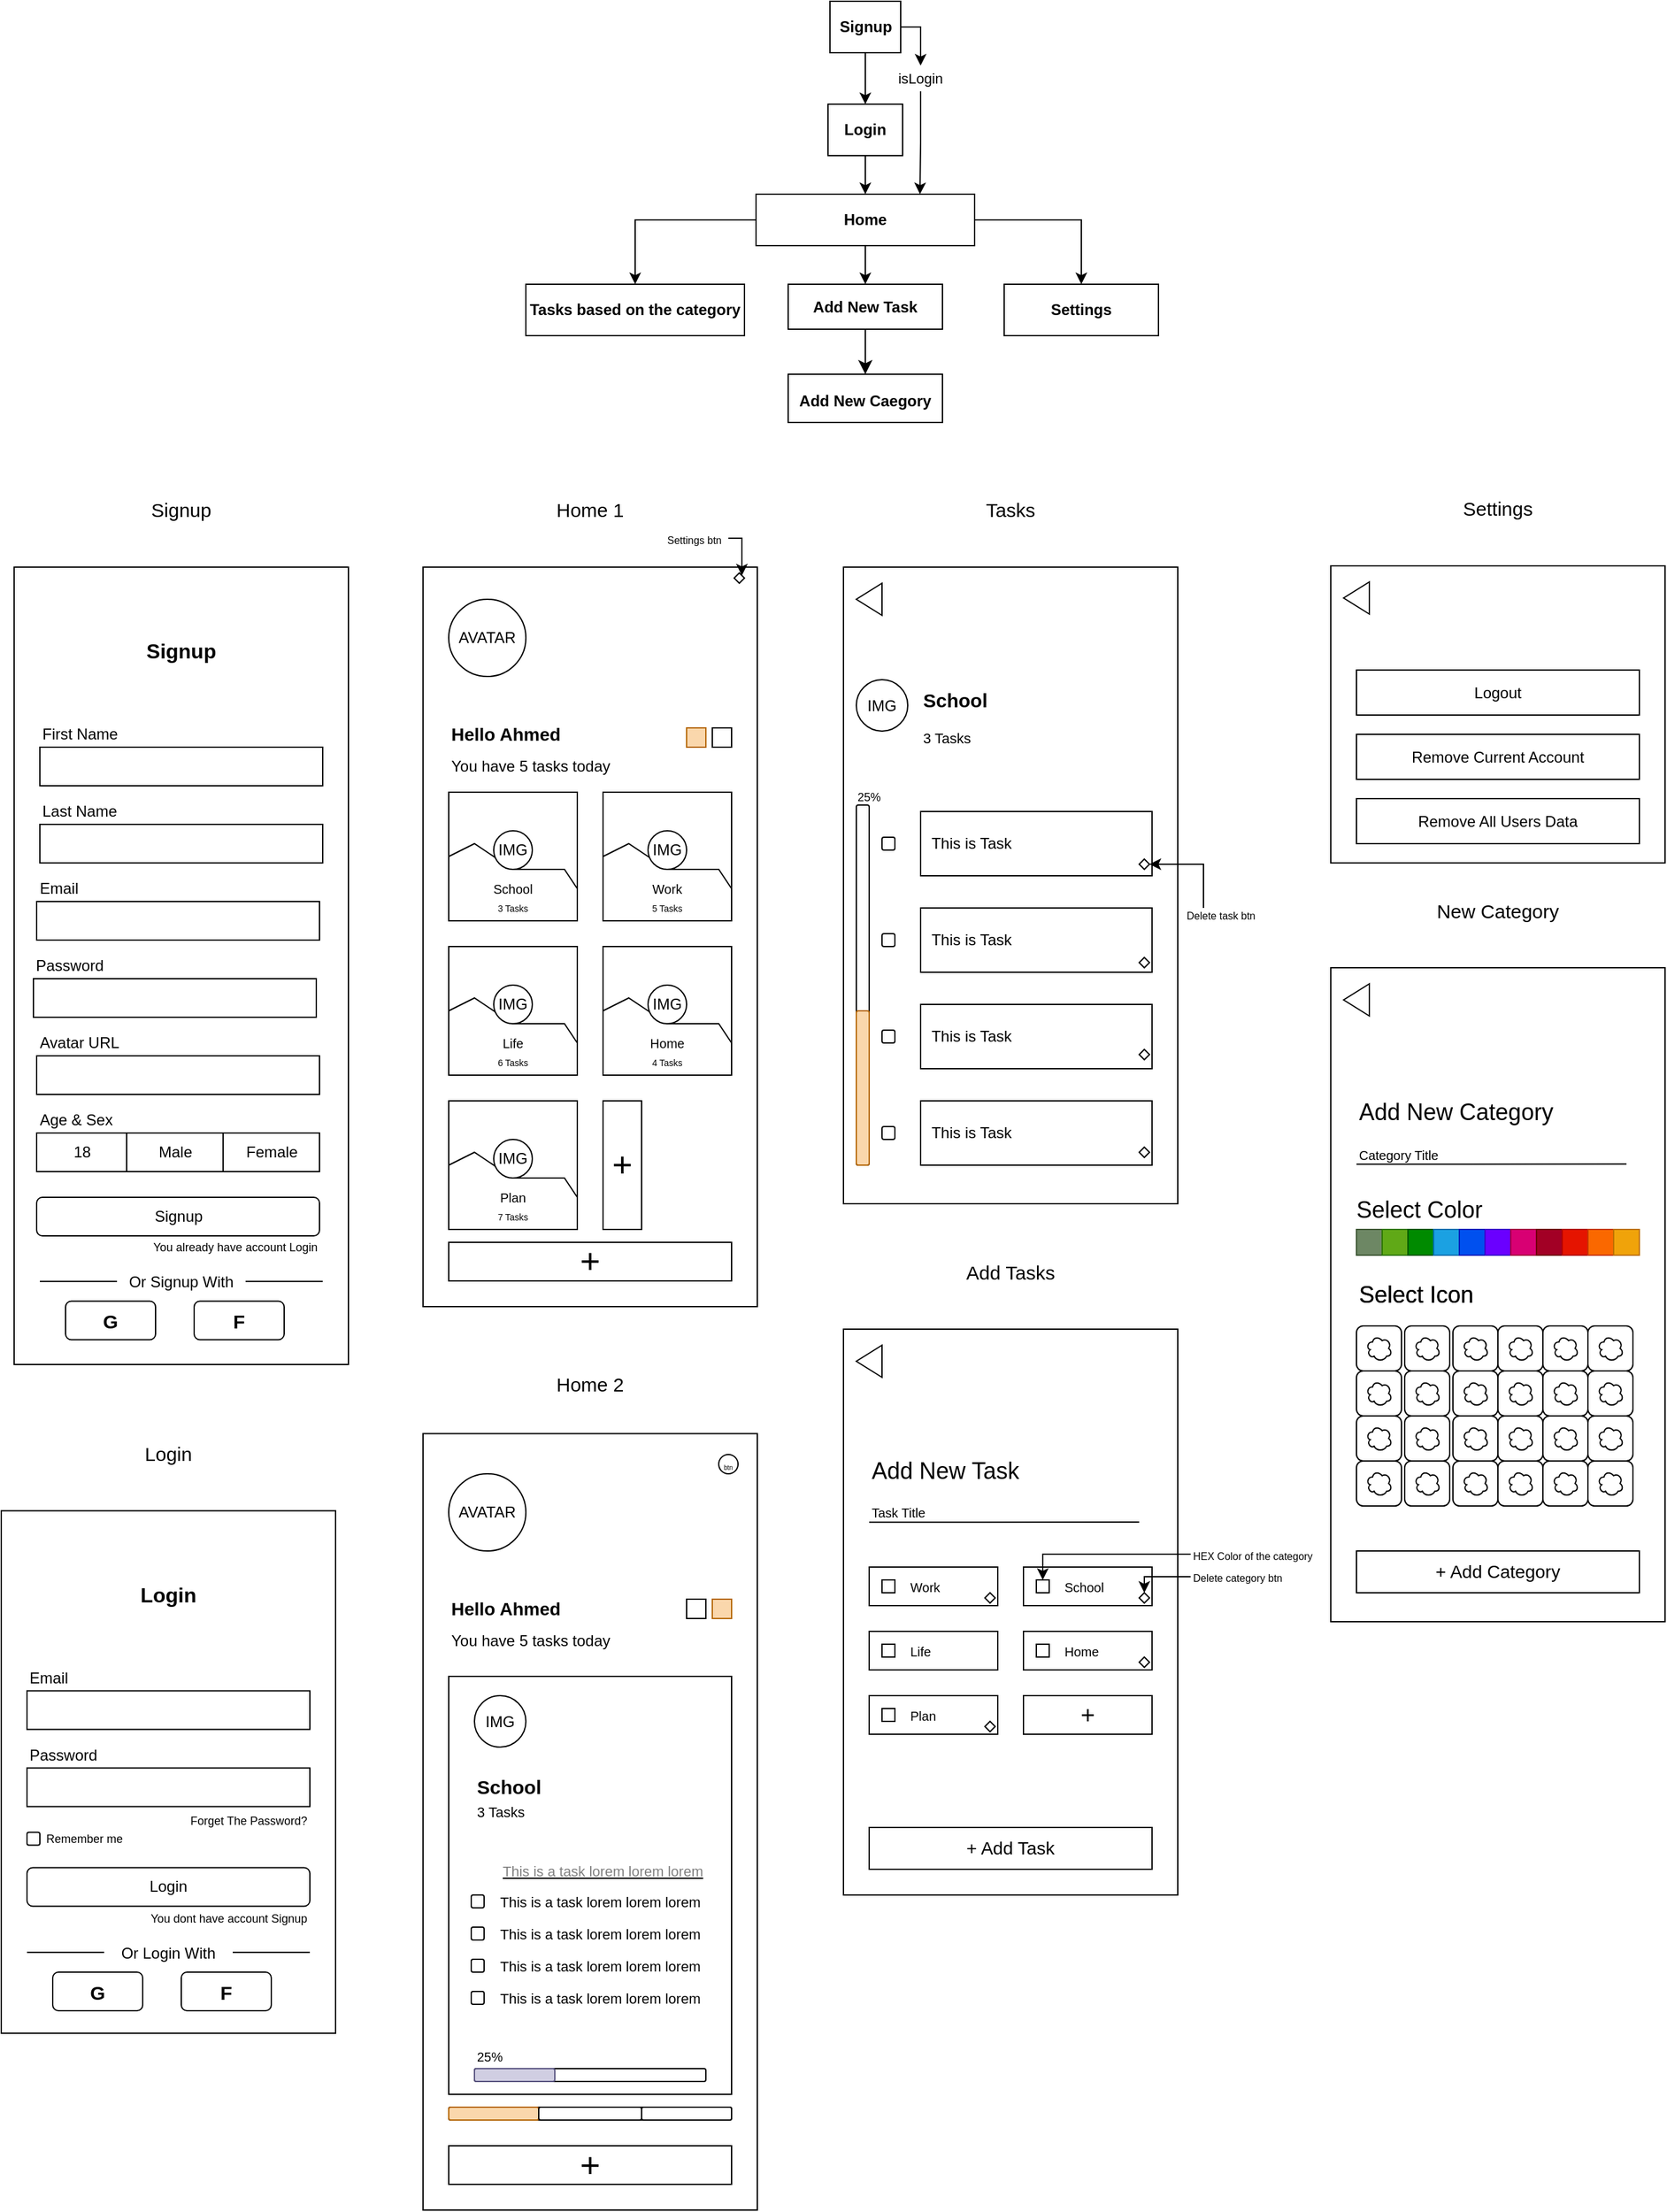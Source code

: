 <mxfile version="21.6.5" type="device">
  <diagram name="Page-1" id="nexd7V_KpACpUluOauGk">
    <mxGraphModel dx="1035" dy="638" grid="1" gridSize="10" guides="1" tooltips="1" connect="1" arrows="1" fold="1" page="1" pageScale="1" pageWidth="850" pageHeight="1100" math="0" shadow="0">
      <root>
        <mxCell id="0" />
        <mxCell id="1" parent="0" />
        <mxCell id="GtT6BMB-d2FFimbOd992-3" style="edgeStyle=orthogonalEdgeStyle;rounded=0;orthogonalLoop=1;jettySize=auto;html=1;exitX=0.5;exitY=1;exitDx=0;exitDy=0;" parent="1" source="GtT6BMB-d2FFimbOd992-1" target="GtT6BMB-d2FFimbOd992-2" edge="1">
          <mxGeometry relative="1" as="geometry" />
        </mxCell>
        <mxCell id="GtT6BMB-d2FFimbOd992-1" value="&lt;b&gt;Login&lt;/b&gt;" style="rounded=0;whiteSpace=wrap;html=1;" parent="1" vertex="1">
          <mxGeometry x="1283" y="630" width="58" height="40" as="geometry" />
        </mxCell>
        <mxCell id="GtT6BMB-d2FFimbOd992-5" style="edgeStyle=orthogonalEdgeStyle;rounded=0;orthogonalLoop=1;jettySize=auto;html=1;exitX=0;exitY=0.5;exitDx=0;exitDy=0;entryX=0.5;entryY=0;entryDx=0;entryDy=0;" parent="1" source="GtT6BMB-d2FFimbOd992-2" target="GtT6BMB-d2FFimbOd992-4" edge="1">
          <mxGeometry relative="1" as="geometry" />
        </mxCell>
        <mxCell id="GtT6BMB-d2FFimbOd992-280" value="" style="edgeStyle=orthogonalEdgeStyle;rounded=0;orthogonalLoop=1;jettySize=auto;html=1;" parent="1" source="GtT6BMB-d2FFimbOd992-2" target="GtT6BMB-d2FFimbOd992-279" edge="1">
          <mxGeometry relative="1" as="geometry" />
        </mxCell>
        <mxCell id="GtT6BMB-d2FFimbOd992-282" value="" style="edgeStyle=orthogonalEdgeStyle;rounded=0;orthogonalLoop=1;jettySize=auto;html=1;" parent="1" source="GtT6BMB-d2FFimbOd992-2" target="GtT6BMB-d2FFimbOd992-281" edge="1">
          <mxGeometry relative="1" as="geometry" />
        </mxCell>
        <mxCell id="GtT6BMB-d2FFimbOd992-2" value="&lt;b&gt;Home&lt;/b&gt;" style="rounded=0;whiteSpace=wrap;html=1;" parent="1" vertex="1">
          <mxGeometry x="1227" y="700" width="170" height="40" as="geometry" />
        </mxCell>
        <mxCell id="GtT6BMB-d2FFimbOd992-4" value="&lt;b&gt;Tasks based on the category&lt;/b&gt;" style="rounded=0;whiteSpace=wrap;html=1;" parent="1" vertex="1">
          <mxGeometry x="1048" y="770" width="170" height="40" as="geometry" />
        </mxCell>
        <mxCell id="GtT6BMB-d2FFimbOd992-9" value="&lt;font style=&quot;font-size: 15px;&quot;&gt;Signup&lt;/font&gt;" style="text;html=1;strokeColor=none;fillColor=none;align=center;verticalAlign=middle;whiteSpace=wrap;rounded=0;" parent="1" vertex="1">
          <mxGeometry x="730" y="930" width="100" height="30" as="geometry" />
        </mxCell>
        <mxCell id="GtT6BMB-d2FFimbOd992-12" value="" style="rounded=0;whiteSpace=wrap;html=1;" parent="1" vertex="1">
          <mxGeometry x="650" y="990" width="260" height="620" as="geometry" />
        </mxCell>
        <mxCell id="GtT6BMB-d2FFimbOd992-13" value="&lt;font style=&quot;font-size: 16px;&quot;&gt;&lt;b&gt;Signup&lt;/b&gt;&lt;/font&gt;" style="text;html=1;strokeColor=none;fillColor=none;align=center;verticalAlign=middle;whiteSpace=wrap;rounded=0;" parent="1" vertex="1">
          <mxGeometry x="725" y="1040" width="110" height="30" as="geometry" />
        </mxCell>
        <mxCell id="GtT6BMB-d2FFimbOd992-14" value="" style="rounded=0;whiteSpace=wrap;html=1;" parent="1" vertex="1">
          <mxGeometry x="670" y="1130" width="220" height="30" as="geometry" />
        </mxCell>
        <mxCell id="GtT6BMB-d2FFimbOd992-15" value="First Name" style="text;html=1;strokeColor=none;fillColor=none;align=left;verticalAlign=middle;whiteSpace=wrap;rounded=0;" parent="1" vertex="1">
          <mxGeometry x="670" y="1110" width="220" height="20" as="geometry" />
        </mxCell>
        <mxCell id="GtT6BMB-d2FFimbOd992-16" value="" style="rounded=0;whiteSpace=wrap;html=1;" parent="1" vertex="1">
          <mxGeometry x="670" y="1190" width="220" height="30" as="geometry" />
        </mxCell>
        <mxCell id="GtT6BMB-d2FFimbOd992-17" value="Last Name" style="text;html=1;strokeColor=none;fillColor=none;align=left;verticalAlign=middle;whiteSpace=wrap;rounded=0;" parent="1" vertex="1">
          <mxGeometry x="670" y="1170" width="220" height="20" as="geometry" />
        </mxCell>
        <mxCell id="GtT6BMB-d2FFimbOd992-18" value="" style="rounded=0;whiteSpace=wrap;html=1;" parent="1" vertex="1">
          <mxGeometry x="667.5" y="1370" width="220" height="30" as="geometry" />
        </mxCell>
        <mxCell id="GtT6BMB-d2FFimbOd992-19" value="Avatar URL" style="text;html=1;strokeColor=none;fillColor=none;align=left;verticalAlign=middle;whiteSpace=wrap;rounded=0;" parent="1" vertex="1">
          <mxGeometry x="667.5" y="1350" width="220" height="20" as="geometry" />
        </mxCell>
        <mxCell id="GtT6BMB-d2FFimbOd992-20" value="18" style="rounded=0;whiteSpace=wrap;html=1;" parent="1" vertex="1">
          <mxGeometry x="667.5" y="1430" width="70" height="30" as="geometry" />
        </mxCell>
        <mxCell id="GtT6BMB-d2FFimbOd992-21" value="Age &amp;amp; Sex" style="text;html=1;strokeColor=none;fillColor=none;align=left;verticalAlign=middle;whiteSpace=wrap;rounded=0;" parent="1" vertex="1">
          <mxGeometry x="667.5" y="1410" width="220" height="20" as="geometry" />
        </mxCell>
        <mxCell id="GtT6BMB-d2FFimbOd992-22" value="" style="rounded=0;whiteSpace=wrap;html=1;" parent="1" vertex="1">
          <mxGeometry x="737.5" y="1430" width="150" height="30" as="geometry" />
        </mxCell>
        <mxCell id="GtT6BMB-d2FFimbOd992-23" value="Female" style="rounded=0;whiteSpace=wrap;html=1;" parent="1" vertex="1">
          <mxGeometry x="812.5" y="1430" width="75" height="30" as="geometry" />
        </mxCell>
        <mxCell id="GtT6BMB-d2FFimbOd992-24" value="Male" style="rounded=0;whiteSpace=wrap;html=1;" parent="1" vertex="1">
          <mxGeometry x="737.5" y="1430" width="75" height="30" as="geometry" />
        </mxCell>
        <mxCell id="GtT6BMB-d2FFimbOd992-25" value="Signup" style="rounded=1;whiteSpace=wrap;html=1;" parent="1" vertex="1">
          <mxGeometry x="667.5" y="1480" width="220" height="30" as="geometry" />
        </mxCell>
        <mxCell id="GtT6BMB-d2FFimbOd992-26" value="Or Signup With" style="text;html=1;strokeColor=none;fillColor=none;align=center;verticalAlign=middle;whiteSpace=wrap;rounded=0;" parent="1" vertex="1">
          <mxGeometry x="730" y="1530.75" width="100" height="30" as="geometry" />
        </mxCell>
        <mxCell id="GtT6BMB-d2FFimbOd992-28" value="" style="endArrow=none;html=1;rounded=0;" parent="1" edge="1">
          <mxGeometry width="50" height="50" relative="1" as="geometry">
            <mxPoint x="670" y="1545.33" as="sourcePoint" />
            <mxPoint x="730" y="1545.33" as="targetPoint" />
          </mxGeometry>
        </mxCell>
        <mxCell id="GtT6BMB-d2FFimbOd992-29" value="" style="endArrow=none;html=1;rounded=0;" parent="1" edge="1">
          <mxGeometry width="50" height="50" relative="1" as="geometry">
            <mxPoint x="830" y="1545.33" as="sourcePoint" />
            <mxPoint x="890" y="1545.33" as="targetPoint" />
          </mxGeometry>
        </mxCell>
        <mxCell id="GtT6BMB-d2FFimbOd992-30" value="&lt;font size=&quot;1&quot;&gt;&lt;b style=&quot;font-size: 15px;&quot;&gt;G&lt;/b&gt;&lt;/font&gt;" style="rounded=1;whiteSpace=wrap;html=1;" parent="1" vertex="1">
          <mxGeometry x="690" y="1560.75" width="70" height="30" as="geometry" />
        </mxCell>
        <mxCell id="GtT6BMB-d2FFimbOd992-32" value="&lt;font size=&quot;1&quot;&gt;&lt;b style=&quot;font-size: 15px;&quot;&gt;F&lt;/b&gt;&lt;/font&gt;" style="rounded=1;whiteSpace=wrap;html=1;" parent="1" vertex="1">
          <mxGeometry x="790" y="1560.75" width="70" height="30" as="geometry" />
        </mxCell>
        <mxCell id="GtT6BMB-d2FFimbOd992-33" value="&lt;font style=&quot;font-size: 15px;&quot;&gt;Login&lt;/font&gt;" style="text;html=1;strokeColor=none;fillColor=none;align=center;verticalAlign=middle;whiteSpace=wrap;rounded=0;" parent="1" vertex="1">
          <mxGeometry x="720" y="1663.75" width="100" height="30" as="geometry" />
        </mxCell>
        <mxCell id="GtT6BMB-d2FFimbOd992-34" value="" style="rounded=0;whiteSpace=wrap;html=1;" parent="1" vertex="1">
          <mxGeometry x="640" y="1723.75" width="260" height="406.25" as="geometry" />
        </mxCell>
        <mxCell id="GtT6BMB-d2FFimbOd992-35" value="&lt;font style=&quot;font-size: 16px;&quot;&gt;&lt;b&gt;Login&lt;/b&gt;&lt;/font&gt;" style="text;html=1;strokeColor=none;fillColor=none;align=center;verticalAlign=middle;whiteSpace=wrap;rounded=0;" parent="1" vertex="1">
          <mxGeometry x="715" y="1773.75" width="110" height="30" as="geometry" />
        </mxCell>
        <mxCell id="GtT6BMB-d2FFimbOd992-36" value="" style="rounded=0;whiteSpace=wrap;html=1;" parent="1" vertex="1">
          <mxGeometry x="660" y="1863.75" width="220" height="30" as="geometry" />
        </mxCell>
        <mxCell id="GtT6BMB-d2FFimbOd992-37" value="Email" style="text;html=1;strokeColor=none;fillColor=none;align=left;verticalAlign=middle;whiteSpace=wrap;rounded=0;" parent="1" vertex="1">
          <mxGeometry x="660" y="1843.75" width="220" height="20" as="geometry" />
        </mxCell>
        <mxCell id="GtT6BMB-d2FFimbOd992-38" value="" style="rounded=0;whiteSpace=wrap;html=1;" parent="1" vertex="1">
          <mxGeometry x="660" y="1923.75" width="220" height="30" as="geometry" />
        </mxCell>
        <mxCell id="GtT6BMB-d2FFimbOd992-39" value="Password" style="text;html=1;strokeColor=none;fillColor=none;align=left;verticalAlign=middle;whiteSpace=wrap;rounded=0;" parent="1" vertex="1">
          <mxGeometry x="660" y="1903.75" width="220" height="20" as="geometry" />
        </mxCell>
        <mxCell id="GtT6BMB-d2FFimbOd992-47" value="Login" style="rounded=1;whiteSpace=wrap;html=1;" parent="1" vertex="1">
          <mxGeometry x="660" y="2001.25" width="220" height="30" as="geometry" />
        </mxCell>
        <mxCell id="GtT6BMB-d2FFimbOd992-48" value="Or Login With" style="text;html=1;strokeColor=none;fillColor=none;align=center;verticalAlign=middle;whiteSpace=wrap;rounded=0;" parent="1" vertex="1">
          <mxGeometry x="720" y="2052.5" width="100" height="30" as="geometry" />
        </mxCell>
        <mxCell id="GtT6BMB-d2FFimbOd992-49" value="" style="endArrow=none;html=1;rounded=0;" parent="1" edge="1">
          <mxGeometry width="50" height="50" relative="1" as="geometry">
            <mxPoint x="660" y="2067.08" as="sourcePoint" />
            <mxPoint x="720" y="2067.08" as="targetPoint" />
          </mxGeometry>
        </mxCell>
        <mxCell id="GtT6BMB-d2FFimbOd992-50" value="" style="endArrow=none;html=1;rounded=0;" parent="1" edge="1">
          <mxGeometry width="50" height="50" relative="1" as="geometry">
            <mxPoint x="820" y="2067.08" as="sourcePoint" />
            <mxPoint x="880" y="2067.08" as="targetPoint" />
          </mxGeometry>
        </mxCell>
        <mxCell id="GtT6BMB-d2FFimbOd992-51" value="&lt;font size=&quot;1&quot;&gt;&lt;b style=&quot;font-size: 15px;&quot;&gt;G&lt;/b&gt;&lt;/font&gt;" style="rounded=1;whiteSpace=wrap;html=1;" parent="1" vertex="1">
          <mxGeometry x="680" y="2082.5" width="70" height="30" as="geometry" />
        </mxCell>
        <mxCell id="GtT6BMB-d2FFimbOd992-52" value="&lt;font size=&quot;1&quot;&gt;&lt;b style=&quot;font-size: 15px;&quot;&gt;F&lt;/b&gt;&lt;/font&gt;" style="rounded=1;whiteSpace=wrap;html=1;" parent="1" vertex="1">
          <mxGeometry x="780" y="2082.5" width="70" height="30" as="geometry" />
        </mxCell>
        <mxCell id="GtT6BMB-d2FFimbOd992-53" value="" style="rounded=0;whiteSpace=wrap;html=1;" parent="1" vertex="1">
          <mxGeometry x="665" y="1310" width="220" height="30" as="geometry" />
        </mxCell>
        <mxCell id="GtT6BMB-d2FFimbOd992-54" value="Password" style="text;html=1;strokeColor=none;fillColor=none;align=left;verticalAlign=middle;whiteSpace=wrap;rounded=0;" parent="1" vertex="1">
          <mxGeometry x="665" y="1290" width="220" height="20" as="geometry" />
        </mxCell>
        <mxCell id="GtT6BMB-d2FFimbOd992-55" value="&lt;font style=&quot;font-size: 9px;&quot;&gt;Forget The Password?&lt;/font&gt;" style="text;html=1;strokeColor=none;fillColor=none;align=right;verticalAlign=middle;whiteSpace=wrap;rounded=0;" parent="1" vertex="1">
          <mxGeometry x="765" y="1953.75" width="115" height="20" as="geometry" />
        </mxCell>
        <mxCell id="GtT6BMB-d2FFimbOd992-56" value="" style="rounded=0;whiteSpace=wrap;html=1;" parent="1" vertex="1">
          <mxGeometry x="667.5" y="1250" width="220" height="30" as="geometry" />
        </mxCell>
        <mxCell id="GtT6BMB-d2FFimbOd992-57" value="Email" style="text;html=1;strokeColor=none;fillColor=none;align=left;verticalAlign=middle;whiteSpace=wrap;rounded=0;" parent="1" vertex="1">
          <mxGeometry x="667.5" y="1230" width="220" height="20" as="geometry" />
        </mxCell>
        <mxCell id="GtT6BMB-d2FFimbOd992-58" value="&lt;font style=&quot;font-size: 15px;&quot;&gt;Home 1&lt;/font&gt;" style="text;html=1;strokeColor=none;fillColor=none;align=center;verticalAlign=middle;whiteSpace=wrap;rounded=0;" parent="1" vertex="1">
          <mxGeometry x="1048" y="930" width="100" height="30" as="geometry" />
        </mxCell>
        <mxCell id="GtT6BMB-d2FFimbOd992-59" value="" style="rounded=0;whiteSpace=wrap;html=1;" parent="1" vertex="1">
          <mxGeometry x="968" y="990" width="260" height="575" as="geometry" />
        </mxCell>
        <mxCell id="GtT6BMB-d2FFimbOd992-72" value="AVATAR" style="ellipse;whiteSpace=wrap;html=1;aspect=fixed;" parent="1" vertex="1">
          <mxGeometry x="988" y="1015" width="60" height="60" as="geometry" />
        </mxCell>
        <mxCell id="GtT6BMB-d2FFimbOd992-73" value="&lt;b style=&quot;font-size: 14px;&quot;&gt;Hello Ahmed&lt;/b&gt;" style="text;html=1;strokeColor=none;fillColor=none;align=left;verticalAlign=middle;whiteSpace=wrap;rounded=0;fontSize=14;" parent="1" vertex="1">
          <mxGeometry x="988" y="1105" width="120" height="30" as="geometry" />
        </mxCell>
        <mxCell id="GtT6BMB-d2FFimbOd992-74" value="You have 5 tasks today" style="text;html=1;strokeColor=none;fillColor=none;align=left;verticalAlign=middle;whiteSpace=wrap;rounded=0;" parent="1" vertex="1">
          <mxGeometry x="988" y="1135" width="150" height="20" as="geometry" />
        </mxCell>
        <mxCell id="GtT6BMB-d2FFimbOd992-80" value="&lt;font style=&quot;font-size: 27px;&quot;&gt;+&lt;/font&gt;" style="rounded=0;whiteSpace=wrap;html=1;" parent="1" vertex="1">
          <mxGeometry x="1108" y="1405" width="30" height="100" as="geometry" />
        </mxCell>
        <mxCell id="GtT6BMB-d2FFimbOd992-86" value="" style="rounded=0;whiteSpace=wrap;html=1;" parent="1" vertex="1">
          <mxGeometry x="988" y="1165" width="100" height="100" as="geometry" />
        </mxCell>
        <mxCell id="GtT6BMB-d2FFimbOd992-87" value="" style="endArrow=none;html=1;rounded=0;exitX=0;exitY=0.5;exitDx=0;exitDy=0;entryX=1;entryY=0.75;entryDx=0;entryDy=0;" parent="1" source="GtT6BMB-d2FFimbOd992-86" target="GtT6BMB-d2FFimbOd992-86" edge="1">
          <mxGeometry width="50" height="50" relative="1" as="geometry">
            <mxPoint x="1008" y="1245" as="sourcePoint" />
            <mxPoint x="1058" y="1195" as="targetPoint" />
            <Array as="points">
              <mxPoint x="1008" y="1205" />
              <mxPoint x="1038" y="1225" />
              <mxPoint x="1048" y="1225" />
              <mxPoint x="1068" y="1225" />
              <mxPoint x="1078" y="1225" />
            </Array>
          </mxGeometry>
        </mxCell>
        <mxCell id="GtT6BMB-d2FFimbOd992-88" value="IMG" style="ellipse;whiteSpace=wrap;html=1;aspect=fixed;" parent="1" vertex="1">
          <mxGeometry x="1023" y="1195" width="30" height="30" as="geometry" />
        </mxCell>
        <mxCell id="GtT6BMB-d2FFimbOd992-89" value="School" style="text;html=1;strokeColor=none;fillColor=none;align=center;verticalAlign=middle;whiteSpace=wrap;rounded=0;fontSize=10;" parent="1" vertex="1">
          <mxGeometry x="1023" y="1235" width="30" height="10" as="geometry" />
        </mxCell>
        <mxCell id="GtT6BMB-d2FFimbOd992-90" value="&lt;font style=&quot;font-size: 7px;&quot;&gt;3 Tasks&lt;/font&gt;" style="text;html=1;strokeColor=none;fillColor=none;align=center;verticalAlign=middle;whiteSpace=wrap;rounded=0;fontSize=9;" parent="1" vertex="1">
          <mxGeometry x="1018" y="1250" width="40" height="10" as="geometry" />
        </mxCell>
        <mxCell id="GtT6BMB-d2FFimbOd992-91" value="" style="rounded=0;whiteSpace=wrap;html=1;" parent="1" vertex="1">
          <mxGeometry x="1108" y="1165" width="100" height="100" as="geometry" />
        </mxCell>
        <mxCell id="GtT6BMB-d2FFimbOd992-92" value="" style="endArrow=none;html=1;rounded=0;exitX=0;exitY=0.5;exitDx=0;exitDy=0;entryX=1;entryY=0.75;entryDx=0;entryDy=0;" parent="1" source="GtT6BMB-d2FFimbOd992-91" target="GtT6BMB-d2FFimbOd992-91" edge="1">
          <mxGeometry width="50" height="50" relative="1" as="geometry">
            <mxPoint x="1128" y="1245" as="sourcePoint" />
            <mxPoint x="1178" y="1195" as="targetPoint" />
            <Array as="points">
              <mxPoint x="1128" y="1205" />
              <mxPoint x="1158" y="1225" />
              <mxPoint x="1168" y="1225" />
              <mxPoint x="1188" y="1225" />
              <mxPoint x="1198" y="1225" />
            </Array>
          </mxGeometry>
        </mxCell>
        <mxCell id="GtT6BMB-d2FFimbOd992-93" value="IMG" style="ellipse;whiteSpace=wrap;html=1;aspect=fixed;" parent="1" vertex="1">
          <mxGeometry x="1143" y="1195" width="30" height="30" as="geometry" />
        </mxCell>
        <mxCell id="GtT6BMB-d2FFimbOd992-94" value="Work" style="text;html=1;strokeColor=none;fillColor=none;align=center;verticalAlign=middle;whiteSpace=wrap;rounded=0;fontSize=10;" parent="1" vertex="1">
          <mxGeometry x="1143" y="1235" width="30" height="10" as="geometry" />
        </mxCell>
        <mxCell id="GtT6BMB-d2FFimbOd992-95" value="&lt;font style=&quot;font-size: 7px;&quot;&gt;5 Tasks&lt;/font&gt;" style="text;html=1;strokeColor=none;fillColor=none;align=center;verticalAlign=middle;whiteSpace=wrap;rounded=0;fontSize=9;" parent="1" vertex="1">
          <mxGeometry x="1138" y="1250" width="40" height="10" as="geometry" />
        </mxCell>
        <mxCell id="GtT6BMB-d2FFimbOd992-96" value="" style="rounded=0;whiteSpace=wrap;html=1;" parent="1" vertex="1">
          <mxGeometry x="988" y="1285" width="100" height="100" as="geometry" />
        </mxCell>
        <mxCell id="GtT6BMB-d2FFimbOd992-97" value="" style="endArrow=none;html=1;rounded=0;exitX=0;exitY=0.5;exitDx=0;exitDy=0;entryX=1;entryY=0.75;entryDx=0;entryDy=0;" parent="1" source="GtT6BMB-d2FFimbOd992-96" target="GtT6BMB-d2FFimbOd992-96" edge="1">
          <mxGeometry width="50" height="50" relative="1" as="geometry">
            <mxPoint x="1008" y="1365" as="sourcePoint" />
            <mxPoint x="1058" y="1315" as="targetPoint" />
            <Array as="points">
              <mxPoint x="1008" y="1325" />
              <mxPoint x="1038" y="1345" />
              <mxPoint x="1048" y="1345" />
              <mxPoint x="1068" y="1345" />
              <mxPoint x="1078" y="1345" />
            </Array>
          </mxGeometry>
        </mxCell>
        <mxCell id="GtT6BMB-d2FFimbOd992-98" value="IMG" style="ellipse;whiteSpace=wrap;html=1;aspect=fixed;" parent="1" vertex="1">
          <mxGeometry x="1023" y="1315" width="30" height="30" as="geometry" />
        </mxCell>
        <mxCell id="GtT6BMB-d2FFimbOd992-99" value="Life" style="text;html=1;strokeColor=none;fillColor=none;align=center;verticalAlign=middle;whiteSpace=wrap;rounded=0;fontSize=10;" parent="1" vertex="1">
          <mxGeometry x="1023" y="1355" width="30" height="10" as="geometry" />
        </mxCell>
        <mxCell id="GtT6BMB-d2FFimbOd992-100" value="&lt;font style=&quot;font-size: 7px;&quot;&gt;6 Tasks&lt;/font&gt;" style="text;html=1;strokeColor=none;fillColor=none;align=center;verticalAlign=middle;whiteSpace=wrap;rounded=0;fontSize=9;" parent="1" vertex="1">
          <mxGeometry x="1018" y="1370" width="40" height="10" as="geometry" />
        </mxCell>
        <mxCell id="GtT6BMB-d2FFimbOd992-101" value="" style="rounded=0;whiteSpace=wrap;html=1;" parent="1" vertex="1">
          <mxGeometry x="1108" y="1285" width="100" height="100" as="geometry" />
        </mxCell>
        <mxCell id="GtT6BMB-d2FFimbOd992-102" value="" style="endArrow=none;html=1;rounded=0;exitX=0;exitY=0.5;exitDx=0;exitDy=0;entryX=1;entryY=0.75;entryDx=0;entryDy=0;" parent="1" source="GtT6BMB-d2FFimbOd992-101" target="GtT6BMB-d2FFimbOd992-101" edge="1">
          <mxGeometry width="50" height="50" relative="1" as="geometry">
            <mxPoint x="1128" y="1365" as="sourcePoint" />
            <mxPoint x="1178" y="1315" as="targetPoint" />
            <Array as="points">
              <mxPoint x="1128" y="1325" />
              <mxPoint x="1158" y="1345" />
              <mxPoint x="1168" y="1345" />
              <mxPoint x="1188" y="1345" />
              <mxPoint x="1198" y="1345" />
            </Array>
          </mxGeometry>
        </mxCell>
        <mxCell id="GtT6BMB-d2FFimbOd992-103" value="IMG" style="ellipse;whiteSpace=wrap;html=1;aspect=fixed;" parent="1" vertex="1">
          <mxGeometry x="1143" y="1315" width="30" height="30" as="geometry" />
        </mxCell>
        <mxCell id="GtT6BMB-d2FFimbOd992-104" value="Home" style="text;html=1;strokeColor=none;fillColor=none;align=center;verticalAlign=middle;whiteSpace=wrap;rounded=0;fontSize=10;" parent="1" vertex="1">
          <mxGeometry x="1143" y="1355" width="30" height="10" as="geometry" />
        </mxCell>
        <mxCell id="GtT6BMB-d2FFimbOd992-105" value="&lt;font style=&quot;font-size: 7px;&quot;&gt;4 Tasks&lt;/font&gt;" style="text;html=1;strokeColor=none;fillColor=none;align=center;verticalAlign=middle;whiteSpace=wrap;rounded=0;fontSize=9;" parent="1" vertex="1">
          <mxGeometry x="1138" y="1370" width="40" height="10" as="geometry" />
        </mxCell>
        <mxCell id="GtT6BMB-d2FFimbOd992-106" value="" style="rounded=0;whiteSpace=wrap;html=1;" parent="1" vertex="1">
          <mxGeometry x="988" y="1405" width="100" height="100" as="geometry" />
        </mxCell>
        <mxCell id="GtT6BMB-d2FFimbOd992-107" value="" style="endArrow=none;html=1;rounded=0;exitX=0;exitY=0.5;exitDx=0;exitDy=0;entryX=1;entryY=0.75;entryDx=0;entryDy=0;" parent="1" source="GtT6BMB-d2FFimbOd992-106" target="GtT6BMB-d2FFimbOd992-106" edge="1">
          <mxGeometry width="50" height="50" relative="1" as="geometry">
            <mxPoint x="1008" y="1485" as="sourcePoint" />
            <mxPoint x="1058" y="1435" as="targetPoint" />
            <Array as="points">
              <mxPoint x="1008" y="1445" />
              <mxPoint x="1038" y="1465" />
              <mxPoint x="1048" y="1465" />
              <mxPoint x="1068" y="1465" />
              <mxPoint x="1078" y="1465" />
            </Array>
          </mxGeometry>
        </mxCell>
        <mxCell id="GtT6BMB-d2FFimbOd992-108" value="IMG" style="ellipse;whiteSpace=wrap;html=1;aspect=fixed;" parent="1" vertex="1">
          <mxGeometry x="1023" y="1435" width="30" height="30" as="geometry" />
        </mxCell>
        <mxCell id="GtT6BMB-d2FFimbOd992-109" value="Plan" style="text;html=1;strokeColor=none;fillColor=none;align=center;verticalAlign=middle;whiteSpace=wrap;rounded=0;fontSize=10;" parent="1" vertex="1">
          <mxGeometry x="1023" y="1475" width="30" height="10" as="geometry" />
        </mxCell>
        <mxCell id="GtT6BMB-d2FFimbOd992-110" value="&lt;font style=&quot;font-size: 7px;&quot;&gt;7 Tasks&lt;/font&gt;" style="text;html=1;strokeColor=none;fillColor=none;align=center;verticalAlign=middle;whiteSpace=wrap;rounded=0;fontSize=9;" parent="1" vertex="1">
          <mxGeometry x="1018" y="1490" width="40" height="10" as="geometry" />
        </mxCell>
        <mxCell id="GtT6BMB-d2FFimbOd992-111" value="&lt;font style=&quot;font-size: 27px;&quot;&gt;+&lt;/font&gt;" style="rounded=0;whiteSpace=wrap;html=1;" parent="1" vertex="1">
          <mxGeometry x="988" y="1515" width="220" height="30" as="geometry" />
        </mxCell>
        <mxCell id="6otMHa66zUapdDKzOJgm-20" style="edgeStyle=orthogonalEdgeStyle;rounded=0;orthogonalLoop=1;jettySize=auto;html=1;exitX=1;exitY=0.5;exitDx=0;exitDy=0;entryX=1;entryY=0;entryDx=0;entryDy=0;" parent="1" source="GtT6BMB-d2FFimbOd992-115" target="6otMHa66zUapdDKzOJgm-18" edge="1">
          <mxGeometry relative="1" as="geometry" />
        </mxCell>
        <mxCell id="GtT6BMB-d2FFimbOd992-115" value="&lt;font style=&quot;font-size: 8px;&quot;&gt;Settings btn&lt;/font&gt;" style="text;html=1;strokeColor=none;fillColor=none;align=left;verticalAlign=middle;whiteSpace=wrap;rounded=0;" parent="1" vertex="1">
          <mxGeometry x="1155.5" y="960" width="50" height="15" as="geometry" />
        </mxCell>
        <mxCell id="GtT6BMB-d2FFimbOd992-118" value="&lt;font style=&quot;font-size: 15px;&quot;&gt;Home 2&lt;/font&gt;" style="text;html=1;strokeColor=none;fillColor=none;align=center;verticalAlign=middle;whiteSpace=wrap;rounded=0;" parent="1" vertex="1">
          <mxGeometry x="1048" y="1610" width="100" height="30" as="geometry" />
        </mxCell>
        <mxCell id="GtT6BMB-d2FFimbOd992-119" value="" style="rounded=0;whiteSpace=wrap;html=1;" parent="1" vertex="1">
          <mxGeometry x="968" y="1663.75" width="260" height="603.75" as="geometry" />
        </mxCell>
        <mxCell id="GtT6BMB-d2FFimbOd992-120" value="AVATAR" style="ellipse;whiteSpace=wrap;html=1;aspect=fixed;" parent="1" vertex="1">
          <mxGeometry x="988" y="1695" width="60" height="60" as="geometry" />
        </mxCell>
        <mxCell id="GtT6BMB-d2FFimbOd992-121" value="&lt;b style=&quot;font-size: 14px;&quot;&gt;Hello Ahmed&lt;/b&gt;" style="text;html=1;strokeColor=none;fillColor=none;align=left;verticalAlign=middle;whiteSpace=wrap;rounded=0;fontSize=14;" parent="1" vertex="1">
          <mxGeometry x="988" y="1785" width="120" height="30" as="geometry" />
        </mxCell>
        <mxCell id="GtT6BMB-d2FFimbOd992-122" value="You have 5 tasks today" style="text;html=1;strokeColor=none;fillColor=none;align=left;verticalAlign=middle;whiteSpace=wrap;rounded=0;" parent="1" vertex="1">
          <mxGeometry x="988" y="1815" width="150" height="20" as="geometry" />
        </mxCell>
        <mxCell id="GtT6BMB-d2FFimbOd992-149" value="&lt;font style=&quot;font-size: 27px;&quot;&gt;+&lt;/font&gt;" style="rounded=0;whiteSpace=wrap;html=1;" parent="1" vertex="1">
          <mxGeometry x="988" y="2217.5" width="220" height="30" as="geometry" />
        </mxCell>
        <mxCell id="GtT6BMB-d2FFimbOd992-150" value="&lt;font style=&quot;font-size: 5px;&quot;&gt;btn&lt;/font&gt;" style="ellipse;whiteSpace=wrap;html=1;aspect=fixed;" parent="1" vertex="1">
          <mxGeometry x="1198" y="1680" width="15" height="15" as="geometry" />
        </mxCell>
        <mxCell id="GtT6BMB-d2FFimbOd992-153" value="" style="rounded=0;whiteSpace=wrap;html=1;" parent="1" vertex="1">
          <mxGeometry x="988" y="1852.5" width="220" height="325" as="geometry" />
        </mxCell>
        <mxCell id="GtT6BMB-d2FFimbOd992-154" value="IMG" style="ellipse;whiteSpace=wrap;html=1;aspect=fixed;" parent="1" vertex="1">
          <mxGeometry x="1008" y="1867.5" width="40" height="40" as="geometry" />
        </mxCell>
        <mxCell id="GtT6BMB-d2FFimbOd992-155" value="&lt;font style=&quot;font-size: 15px;&quot;&gt;&lt;b&gt;School&lt;/b&gt;&lt;/font&gt;" style="text;html=1;strokeColor=none;fillColor=none;align=left;verticalAlign=middle;whiteSpace=wrap;rounded=0;fontSize=14;" parent="1" vertex="1">
          <mxGeometry x="1008" y="1922.5" width="60" height="30" as="geometry" />
        </mxCell>
        <mxCell id="GtT6BMB-d2FFimbOd992-156" value="3 Tasks" style="text;html=1;strokeColor=none;fillColor=none;align=left;verticalAlign=middle;whiteSpace=wrap;rounded=0;fontSize=11;" parent="1" vertex="1">
          <mxGeometry x="1008" y="1945" width="50" height="25" as="geometry" />
        </mxCell>
        <mxCell id="GtT6BMB-d2FFimbOd992-157" value="&lt;font color=&quot;#808080&quot; style=&quot;font-size: 11px;&quot;&gt;This is a task lorem lorem lorem&lt;/font&gt;" style="text;html=1;strokeColor=none;fillColor=none;align=left;verticalAlign=bottom;whiteSpace=wrap;rounded=0;fontStyle=4;horizontal=1;" parent="1" vertex="1">
          <mxGeometry x="1028" y="1992.5" width="165" height="20" as="geometry" />
        </mxCell>
        <mxCell id="GtT6BMB-d2FFimbOd992-160" value="&lt;font style=&quot;font-size: 11px;&quot;&gt;This is a task lorem lorem lorem&lt;/font&gt;" style="text;html=1;strokeColor=none;fillColor=none;align=left;verticalAlign=middle;whiteSpace=wrap;rounded=0;" parent="1" vertex="1">
          <mxGeometry x="1025.5" y="2017.5" width="165" height="20" as="geometry" />
        </mxCell>
        <mxCell id="GtT6BMB-d2FFimbOd992-161" value="" style="rounded=1;whiteSpace=wrap;html=1;" parent="1" vertex="1">
          <mxGeometry x="1005.5" y="2022.5" width="10" height="10" as="geometry" />
        </mxCell>
        <mxCell id="GtT6BMB-d2FFimbOd992-162" value="&lt;font style=&quot;font-size: 11px;&quot;&gt;This is a task lorem lorem lorem&lt;/font&gt;" style="text;html=1;strokeColor=none;fillColor=none;align=left;verticalAlign=middle;whiteSpace=wrap;rounded=0;" parent="1" vertex="1">
          <mxGeometry x="1025.5" y="2042.5" width="165" height="20" as="geometry" />
        </mxCell>
        <mxCell id="GtT6BMB-d2FFimbOd992-163" value="" style="rounded=1;whiteSpace=wrap;html=1;" parent="1" vertex="1">
          <mxGeometry x="1005.5" y="2047.5" width="10" height="10" as="geometry" />
        </mxCell>
        <mxCell id="GtT6BMB-d2FFimbOd992-164" value="&lt;font style=&quot;font-size: 11px;&quot;&gt;This is a task lorem lorem lorem&lt;/font&gt;" style="text;html=1;strokeColor=none;fillColor=none;align=left;verticalAlign=middle;whiteSpace=wrap;rounded=0;" parent="1" vertex="1">
          <mxGeometry x="1025.5" y="2067.5" width="165" height="20" as="geometry" />
        </mxCell>
        <mxCell id="GtT6BMB-d2FFimbOd992-165" value="" style="rounded=1;whiteSpace=wrap;html=1;" parent="1" vertex="1">
          <mxGeometry x="1005.5" y="2072.5" width="10" height="10" as="geometry" />
        </mxCell>
        <mxCell id="GtT6BMB-d2FFimbOd992-166" value="&lt;font style=&quot;font-size: 11px;&quot;&gt;This is a task lorem lorem lorem&lt;/font&gt;" style="text;html=1;strokeColor=none;fillColor=none;align=left;verticalAlign=middle;whiteSpace=wrap;rounded=0;" parent="1" vertex="1">
          <mxGeometry x="1025.5" y="2092.5" width="165" height="20" as="geometry" />
        </mxCell>
        <mxCell id="GtT6BMB-d2FFimbOd992-167" value="" style="rounded=1;whiteSpace=wrap;html=1;" parent="1" vertex="1">
          <mxGeometry x="1005.5" y="2097.5" width="10" height="10" as="geometry" />
        </mxCell>
        <mxCell id="GtT6BMB-d2FFimbOd992-168" value="" style="rounded=1;whiteSpace=wrap;html=1;" parent="1" vertex="1">
          <mxGeometry x="1008" y="2157.5" width="180" height="10" as="geometry" />
        </mxCell>
        <mxCell id="GtT6BMB-d2FFimbOd992-169" value="" style="rounded=1;whiteSpace=wrap;html=1;fillColor=#d0cee2;strokeColor=#56517e;" parent="1" vertex="1">
          <mxGeometry x="1008" y="2157.5" width="62.5" height="10" as="geometry" />
        </mxCell>
        <mxCell id="GtT6BMB-d2FFimbOd992-170" value="&lt;font style=&quot;font-size: 10px;&quot;&gt;25%&lt;/font&gt;" style="text;html=1;strokeColor=none;fillColor=none;align=left;verticalAlign=middle;whiteSpace=wrap;rounded=0;" parent="1" vertex="1">
          <mxGeometry x="1008" y="2137.5" width="40" height="20" as="geometry" />
        </mxCell>
        <mxCell id="GtT6BMB-d2FFimbOd992-172" value="" style="rounded=0;whiteSpace=wrap;html=1;" parent="1" vertex="1">
          <mxGeometry x="1193" y="1115" width="15" height="15" as="geometry" />
        </mxCell>
        <mxCell id="GtT6BMB-d2FFimbOd992-173" value="" style="rounded=0;whiteSpace=wrap;html=1;fillColor=#fad7ac;strokeColor=#b46504;" parent="1" vertex="1">
          <mxGeometry x="1173" y="1115" width="15" height="15" as="geometry" />
        </mxCell>
        <mxCell id="GtT6BMB-d2FFimbOd992-174" value="" style="rounded=0;whiteSpace=wrap;html=1;fillColor=#fad7ac;strokeColor=#b46504;" parent="1" vertex="1">
          <mxGeometry x="1193" y="1792.5" width="15" height="15" as="geometry" />
        </mxCell>
        <mxCell id="GtT6BMB-d2FFimbOd992-175" value="" style="rounded=0;whiteSpace=wrap;html=1;" parent="1" vertex="1">
          <mxGeometry x="1173" y="1792.5" width="15" height="15" as="geometry" />
        </mxCell>
        <mxCell id="GtT6BMB-d2FFimbOd992-176" value="" style="rounded=1;whiteSpace=wrap;html=1;" parent="1" vertex="1">
          <mxGeometry x="988" y="2187.5" width="220" height="10" as="geometry" />
        </mxCell>
        <mxCell id="GtT6BMB-d2FFimbOd992-177" value="" style="rounded=1;whiteSpace=wrap;html=1;fillColor=#fad7ac;strokeColor=#b46504;" parent="1" vertex="1">
          <mxGeometry x="988" y="2187.5" width="70" height="10" as="geometry" />
        </mxCell>
        <mxCell id="GtT6BMB-d2FFimbOd992-179" value="" style="rounded=1;whiteSpace=wrap;html=1;" parent="1" vertex="1">
          <mxGeometry x="1058" y="2187.5" width="80" height="10" as="geometry" />
        </mxCell>
        <mxCell id="GtT6BMB-d2FFimbOd992-180" value="" style="rounded=1;whiteSpace=wrap;html=1;" parent="1" vertex="1">
          <mxGeometry x="1138" y="2187.5" width="70" height="10" as="geometry" />
        </mxCell>
        <mxCell id="GtT6BMB-d2FFimbOd992-181" value="&lt;font style=&quot;font-size: 15px;&quot;&gt;Tasks&lt;/font&gt;" style="text;html=1;strokeColor=none;fillColor=none;align=center;verticalAlign=middle;whiteSpace=wrap;rounded=0;" parent="1" vertex="1">
          <mxGeometry x="1375" y="930" width="100" height="30" as="geometry" />
        </mxCell>
        <mxCell id="GtT6BMB-d2FFimbOd992-182" value="" style="rounded=0;whiteSpace=wrap;html=1;" parent="1" vertex="1">
          <mxGeometry x="1295" y="990" width="260" height="495" as="geometry" />
        </mxCell>
        <mxCell id="GtT6BMB-d2FFimbOd992-195" value="" style="triangle;whiteSpace=wrap;html=1;rotation=-180;" parent="1" vertex="1">
          <mxGeometry x="1305" y="1002.5" width="20" height="25" as="geometry" />
        </mxCell>
        <mxCell id="GtT6BMB-d2FFimbOd992-196" value="IMG" style="ellipse;whiteSpace=wrap;html=1;aspect=fixed;" parent="1" vertex="1">
          <mxGeometry x="1305" y="1077.5" width="40" height="40" as="geometry" />
        </mxCell>
        <mxCell id="GtT6BMB-d2FFimbOd992-197" value="&lt;font style=&quot;font-size: 15px;&quot;&gt;&lt;b&gt;School&lt;/b&gt;&lt;/font&gt;" style="text;html=1;strokeColor=none;fillColor=none;align=left;verticalAlign=middle;whiteSpace=wrap;rounded=0;fontSize=14;" parent="1" vertex="1">
          <mxGeometry x="1355" y="1077.5" width="60" height="30" as="geometry" />
        </mxCell>
        <mxCell id="GtT6BMB-d2FFimbOd992-198" value="3 Tasks" style="text;html=1;strokeColor=none;fillColor=none;align=left;verticalAlign=middle;whiteSpace=wrap;rounded=0;fontSize=11;" parent="1" vertex="1">
          <mxGeometry x="1355" y="1110" width="50" height="25" as="geometry" />
        </mxCell>
        <mxCell id="GtT6BMB-d2FFimbOd992-199" value="&amp;nbsp; This is Task" style="rounded=0;whiteSpace=wrap;html=1;align=left;" parent="1" vertex="1">
          <mxGeometry x="1355" y="1180" width="180" height="50" as="geometry" />
        </mxCell>
        <mxCell id="GtT6BMB-d2FFimbOd992-200" value="" style="rounded=1;whiteSpace=wrap;html=1;" parent="1" vertex="1">
          <mxGeometry x="1325" y="1200" width="10" height="10" as="geometry" />
        </mxCell>
        <mxCell id="GtT6BMB-d2FFimbOd992-201" value="&amp;nbsp; This is Task" style="rounded=0;whiteSpace=wrap;html=1;align=left;" parent="1" vertex="1">
          <mxGeometry x="1355" y="1255" width="180" height="50" as="geometry" />
        </mxCell>
        <mxCell id="GtT6BMB-d2FFimbOd992-202" value="" style="rounded=1;whiteSpace=wrap;html=1;" parent="1" vertex="1">
          <mxGeometry x="1325" y="1275" width="10" height="10" as="geometry" />
        </mxCell>
        <mxCell id="GtT6BMB-d2FFimbOd992-203" value="&amp;nbsp; This is Task" style="rounded=0;whiteSpace=wrap;html=1;align=left;" parent="1" vertex="1">
          <mxGeometry x="1355" y="1330" width="180" height="50" as="geometry" />
        </mxCell>
        <mxCell id="GtT6BMB-d2FFimbOd992-204" value="" style="rounded=1;whiteSpace=wrap;html=1;" parent="1" vertex="1">
          <mxGeometry x="1325" y="1350" width="10" height="10" as="geometry" />
        </mxCell>
        <mxCell id="GtT6BMB-d2FFimbOd992-205" value="" style="rounded=1;whiteSpace=wrap;html=1;" parent="1" vertex="1">
          <mxGeometry x="1305" y="1175" width="10" height="280" as="geometry" />
        </mxCell>
        <mxCell id="GtT6BMB-d2FFimbOd992-206" value="" style="rounded=1;whiteSpace=wrap;html=1;fillColor=#fad7ac;strokeColor=#b46504;" parent="1" vertex="1">
          <mxGeometry x="1305" y="1335" width="10" height="120" as="geometry" />
        </mxCell>
        <mxCell id="GtT6BMB-d2FFimbOd992-207" value="&lt;font style=&quot;font-size: 9px;&quot;&gt;25%&lt;/font&gt;" style="text;html=1;strokeColor=none;fillColor=none;align=center;verticalAlign=middle;whiteSpace=wrap;rounded=0;" parent="1" vertex="1">
          <mxGeometry x="1305" y="1162.5" width="20" height="10" as="geometry" />
        </mxCell>
        <mxCell id="GtT6BMB-d2FFimbOd992-209" value="&amp;nbsp; This is Task" style="rounded=0;whiteSpace=wrap;html=1;align=left;" parent="1" vertex="1">
          <mxGeometry x="1355" y="1405" width="180" height="50" as="geometry" />
        </mxCell>
        <mxCell id="GtT6BMB-d2FFimbOd992-210" value="" style="rounded=1;whiteSpace=wrap;html=1;" parent="1" vertex="1">
          <mxGeometry x="1325" y="1425" width="10" height="10" as="geometry" />
        </mxCell>
        <mxCell id="GtT6BMB-d2FFimbOd992-211" value="&lt;font style=&quot;font-size: 15px;&quot;&gt;Add Tasks&lt;/font&gt;" style="text;html=1;strokeColor=none;fillColor=none;align=center;verticalAlign=middle;whiteSpace=wrap;rounded=0;" parent="1" vertex="1">
          <mxGeometry x="1375" y="1522.5" width="100" height="30" as="geometry" />
        </mxCell>
        <mxCell id="GtT6BMB-d2FFimbOd992-212" value="" style="rounded=0;whiteSpace=wrap;html=1;" parent="1" vertex="1">
          <mxGeometry x="1295" y="1582.5" width="260" height="440" as="geometry" />
        </mxCell>
        <mxCell id="GtT6BMB-d2FFimbOd992-213" value="" style="triangle;whiteSpace=wrap;html=1;rotation=-180;" parent="1" vertex="1">
          <mxGeometry x="1305" y="1595" width="20" height="25" as="geometry" />
        </mxCell>
        <mxCell id="GtT6BMB-d2FFimbOd992-228" value="&lt;span style=&quot;font-size: 18px;&quot;&gt;Add New Task&lt;/span&gt;" style="text;html=1;strokeColor=none;fillColor=none;align=left;verticalAlign=middle;whiteSpace=wrap;rounded=0;" parent="1" vertex="1">
          <mxGeometry x="1315" y="1677.5" width="140" height="30" as="geometry" />
        </mxCell>
        <mxCell id="GtT6BMB-d2FFimbOd992-230" value="&lt;font style=&quot;font-size: 10px;&quot;&gt;Task Title&lt;/font&gt;" style="text;html=1;strokeColor=none;fillColor=none;align=left;verticalAlign=middle;whiteSpace=wrap;rounded=0;" parent="1" vertex="1">
          <mxGeometry x="1315" y="1717.5" width="60" height="15" as="geometry" />
        </mxCell>
        <mxCell id="GtT6BMB-d2FFimbOd992-232" value="" style="endArrow=none;html=1;rounded=0;" parent="1" edge="1">
          <mxGeometry width="50" height="50" relative="1" as="geometry">
            <mxPoint x="1315" y="1732.66" as="sourcePoint" />
            <mxPoint x="1525" y="1732.5" as="targetPoint" />
          </mxGeometry>
        </mxCell>
        <mxCell id="GtT6BMB-d2FFimbOd992-233" value="" style="rounded=0;whiteSpace=wrap;html=1;" parent="1" vertex="1">
          <mxGeometry x="1315" y="1767.5" width="100" height="30" as="geometry" />
        </mxCell>
        <mxCell id="GtT6BMB-d2FFimbOd992-235" value="" style="rounded=0;whiteSpace=wrap;html=1;" parent="1" vertex="1">
          <mxGeometry x="1325" y="1777.5" width="10" height="10" as="geometry" />
        </mxCell>
        <mxCell id="GtT6BMB-d2FFimbOd992-236" value="Work" style="text;html=1;strokeColor=none;fillColor=none;align=left;verticalAlign=middle;whiteSpace=wrap;rounded=0;fontSize=10;" parent="1" vertex="1">
          <mxGeometry x="1345" y="1775" width="60" height="15" as="geometry" />
        </mxCell>
        <mxCell id="GtT6BMB-d2FFimbOd992-237" value="" style="rounded=0;whiteSpace=wrap;html=1;" parent="1" vertex="1">
          <mxGeometry x="1435" y="1767.5" width="100" height="30" as="geometry" />
        </mxCell>
        <mxCell id="GtT6BMB-d2FFimbOd992-238" value="" style="rounded=0;whiteSpace=wrap;html=1;" parent="1" vertex="1">
          <mxGeometry x="1445" y="1777.5" width="10" height="10" as="geometry" />
        </mxCell>
        <mxCell id="GtT6BMB-d2FFimbOd992-239" value="School" style="text;html=1;strokeColor=none;fillColor=none;align=left;verticalAlign=middle;whiteSpace=wrap;rounded=0;fontSize=10;" parent="1" vertex="1">
          <mxGeometry x="1465" y="1775" width="60" height="15" as="geometry" />
        </mxCell>
        <mxCell id="GtT6BMB-d2FFimbOd992-240" value="" style="rounded=0;whiteSpace=wrap;html=1;" parent="1" vertex="1">
          <mxGeometry x="1315" y="1817.5" width="100" height="30" as="geometry" />
        </mxCell>
        <mxCell id="GtT6BMB-d2FFimbOd992-241" value="" style="rounded=0;whiteSpace=wrap;html=1;" parent="1" vertex="1">
          <mxGeometry x="1325" y="1827.5" width="10" height="10" as="geometry" />
        </mxCell>
        <mxCell id="GtT6BMB-d2FFimbOd992-242" value="Life" style="text;html=1;strokeColor=none;fillColor=none;align=left;verticalAlign=middle;whiteSpace=wrap;rounded=0;fontSize=10;" parent="1" vertex="1">
          <mxGeometry x="1345" y="1825" width="60" height="15" as="geometry" />
        </mxCell>
        <mxCell id="GtT6BMB-d2FFimbOd992-243" value="" style="rounded=0;whiteSpace=wrap;html=1;" parent="1" vertex="1">
          <mxGeometry x="1435" y="1817.5" width="100" height="30" as="geometry" />
        </mxCell>
        <mxCell id="GtT6BMB-d2FFimbOd992-244" value="" style="rounded=0;whiteSpace=wrap;html=1;" parent="1" vertex="1">
          <mxGeometry x="1445" y="1827.5" width="10" height="10" as="geometry" />
        </mxCell>
        <mxCell id="GtT6BMB-d2FFimbOd992-245" value="Home" style="text;html=1;strokeColor=none;fillColor=none;align=left;verticalAlign=middle;whiteSpace=wrap;rounded=0;fontSize=10;" parent="1" vertex="1">
          <mxGeometry x="1465" y="1825" width="60" height="15" as="geometry" />
        </mxCell>
        <mxCell id="GtT6BMB-d2FFimbOd992-246" value="" style="rounded=0;whiteSpace=wrap;html=1;" parent="1" vertex="1">
          <mxGeometry x="1315" y="1867.5" width="100" height="30" as="geometry" />
        </mxCell>
        <mxCell id="GtT6BMB-d2FFimbOd992-247" value="" style="rounded=0;whiteSpace=wrap;html=1;" parent="1" vertex="1">
          <mxGeometry x="1325" y="1877.5" width="10" height="10" as="geometry" />
        </mxCell>
        <mxCell id="GtT6BMB-d2FFimbOd992-248" value="Plan" style="text;html=1;strokeColor=none;fillColor=none;align=left;verticalAlign=middle;whiteSpace=wrap;rounded=0;fontSize=10;" parent="1" vertex="1">
          <mxGeometry x="1345" y="1875" width="60" height="15" as="geometry" />
        </mxCell>
        <mxCell id="GtT6BMB-d2FFimbOd992-249" value="&lt;font style=&quot;font-size: 19px;&quot;&gt;+&lt;/font&gt;" style="rounded=0;whiteSpace=wrap;html=1;" parent="1" vertex="1">
          <mxGeometry x="1435" y="1867.5" width="100" height="30" as="geometry" />
        </mxCell>
        <mxCell id="GtT6BMB-d2FFimbOd992-252" value="&lt;font style=&quot;font-size: 14px;&quot;&gt;+ Add Task&lt;/font&gt;" style="rounded=0;whiteSpace=wrap;html=1;" parent="1" vertex="1">
          <mxGeometry x="1315" y="1970" width="220" height="32.5" as="geometry" />
        </mxCell>
        <mxCell id="GtT6BMB-d2FFimbOd992-253" value="&lt;font style=&quot;font-size: 15px;&quot;&gt;Settings&lt;/font&gt;" style="text;html=1;strokeColor=none;fillColor=none;align=center;verticalAlign=middle;whiteSpace=wrap;rounded=0;" parent="1" vertex="1">
          <mxGeometry x="1754" y="929" width="100" height="30" as="geometry" />
        </mxCell>
        <mxCell id="GtT6BMB-d2FFimbOd992-254" value="" style="rounded=0;whiteSpace=wrap;html=1;" parent="1" vertex="1">
          <mxGeometry x="1674" y="989" width="260" height="231" as="geometry" />
        </mxCell>
        <mxCell id="GtT6BMB-d2FFimbOd992-255" value="" style="triangle;whiteSpace=wrap;html=1;rotation=-180;" parent="1" vertex="1">
          <mxGeometry x="1684" y="1001.5" width="20" height="25" as="geometry" />
        </mxCell>
        <mxCell id="GtT6BMB-d2FFimbOd992-277" value="Remove All Users Data" style="rounded=0;whiteSpace=wrap;html=1;" parent="1" vertex="1">
          <mxGeometry x="1694" y="1170" width="220" height="35" as="geometry" />
        </mxCell>
        <mxCell id="GtT6BMB-d2FFimbOd992-278" value="Remove Current Account" style="rounded=0;whiteSpace=wrap;html=1;" parent="1" vertex="1">
          <mxGeometry x="1694" y="1120" width="220" height="35" as="geometry" />
        </mxCell>
        <mxCell id="af_uOoCgeeQ2wv18IImW-2" value="" style="edgeStyle=none;curved=1;rounded=0;orthogonalLoop=1;jettySize=auto;html=1;fontSize=12;startSize=8;endSize=8;" parent="1" source="GtT6BMB-d2FFimbOd992-279" target="af_uOoCgeeQ2wv18IImW-1" edge="1">
          <mxGeometry relative="1" as="geometry" />
        </mxCell>
        <mxCell id="GtT6BMB-d2FFimbOd992-279" value="&lt;b&gt;Add New Task&lt;/b&gt;" style="whiteSpace=wrap;html=1;rounded=0;" parent="1" vertex="1">
          <mxGeometry x="1252" y="770" width="120" height="35" as="geometry" />
        </mxCell>
        <mxCell id="GtT6BMB-d2FFimbOd992-281" value="&lt;b&gt;Settings&lt;/b&gt;" style="whiteSpace=wrap;html=1;rounded=0;" parent="1" vertex="1">
          <mxGeometry x="1420" y="770" width="120" height="40" as="geometry" />
        </mxCell>
        <mxCell id="GtT6BMB-d2FFimbOd992-283" value="&lt;font style=&quot;font-size: 15px;&quot;&gt;New Category&lt;/font&gt;" style="text;html=1;strokeColor=none;fillColor=none;align=center;verticalAlign=middle;whiteSpace=wrap;rounded=0;" parent="1" vertex="1">
          <mxGeometry x="1754" y="1241.5" width="100" height="30" as="geometry" />
        </mxCell>
        <mxCell id="GtT6BMB-d2FFimbOd992-284" value="" style="rounded=0;whiteSpace=wrap;html=1;" parent="1" vertex="1">
          <mxGeometry x="1674" y="1301.5" width="260" height="508.5" as="geometry" />
        </mxCell>
        <mxCell id="GtT6BMB-d2FFimbOd992-285" value="" style="triangle;whiteSpace=wrap;html=1;rotation=-180;" parent="1" vertex="1">
          <mxGeometry x="1684" y="1314" width="20" height="25" as="geometry" />
        </mxCell>
        <mxCell id="GtT6BMB-d2FFimbOd992-291" value="&lt;span style=&quot;font-size: 18px;&quot;&gt;Add New Category&lt;/span&gt;" style="text;html=1;strokeColor=none;fillColor=none;align=left;verticalAlign=middle;whiteSpace=wrap;rounded=0;" parent="1" vertex="1">
          <mxGeometry x="1694" y="1399.13" width="210" height="30" as="geometry" />
        </mxCell>
        <mxCell id="GtT6BMB-d2FFimbOd992-292" value="&lt;font style=&quot;font-size: 10px;&quot;&gt;Category Title&lt;/font&gt;" style="text;html=1;strokeColor=none;fillColor=none;align=left;verticalAlign=middle;whiteSpace=wrap;rounded=0;" parent="1" vertex="1">
          <mxGeometry x="1694" y="1439.13" width="110" height="15" as="geometry" />
        </mxCell>
        <mxCell id="GtT6BMB-d2FFimbOd992-293" value="" style="endArrow=none;html=1;rounded=0;" parent="1" edge="1">
          <mxGeometry width="50" height="50" relative="1" as="geometry">
            <mxPoint x="1694" y="1454.29" as="sourcePoint" />
            <mxPoint x="1904" y="1454.13" as="targetPoint" />
          </mxGeometry>
        </mxCell>
        <mxCell id="GtT6BMB-d2FFimbOd992-294" value="&lt;span style=&quot;font-size: 18px;&quot;&gt;Select Icon&lt;/span&gt;" style="text;html=1;strokeColor=none;fillColor=none;align=left;verticalAlign=middle;whiteSpace=wrap;rounded=0;" parent="1" vertex="1">
          <mxGeometry x="1694" y="1540.75" width="210" height="30" as="geometry" />
        </mxCell>
        <mxCell id="GtT6BMB-d2FFimbOd992-300" value="" style="rounded=1;whiteSpace=wrap;html=1;" parent="1" vertex="1">
          <mxGeometry x="1694" y="1580" width="35" height="35" as="geometry" />
        </mxCell>
        <mxCell id="GtT6BMB-d2FFimbOd992-301" value="" style="ellipse;shape=cloud;whiteSpace=wrap;html=1;" parent="1" vertex="1">
          <mxGeometry x="1701.5" y="1587.5" width="20" height="20" as="geometry" />
        </mxCell>
        <mxCell id="GtT6BMB-d2FFimbOd992-302" value="" style="rounded=1;whiteSpace=wrap;html=1;" parent="1" vertex="1">
          <mxGeometry x="1731.5" y="1580" width="35" height="35" as="geometry" />
        </mxCell>
        <mxCell id="GtT6BMB-d2FFimbOd992-303" value="" style="ellipse;shape=cloud;whiteSpace=wrap;html=1;" parent="1" vertex="1">
          <mxGeometry x="1739" y="1587.5" width="20" height="20" as="geometry" />
        </mxCell>
        <mxCell id="GtT6BMB-d2FFimbOd992-304" value="" style="rounded=1;whiteSpace=wrap;html=1;" parent="1" vertex="1">
          <mxGeometry x="1769" y="1580" width="35" height="35" as="geometry" />
        </mxCell>
        <mxCell id="GtT6BMB-d2FFimbOd992-305" value="" style="ellipse;shape=cloud;whiteSpace=wrap;html=1;" parent="1" vertex="1">
          <mxGeometry x="1776.5" y="1587.5" width="20" height="20" as="geometry" />
        </mxCell>
        <mxCell id="GtT6BMB-d2FFimbOd992-306" value="" style="rounded=1;whiteSpace=wrap;html=1;" parent="1" vertex="1">
          <mxGeometry x="1804" y="1580" width="35" height="35" as="geometry" />
        </mxCell>
        <mxCell id="GtT6BMB-d2FFimbOd992-307" value="" style="ellipse;shape=cloud;whiteSpace=wrap;html=1;" parent="1" vertex="1">
          <mxGeometry x="1811.5" y="1587.5" width="20" height="20" as="geometry" />
        </mxCell>
        <mxCell id="GtT6BMB-d2FFimbOd992-308" value="" style="rounded=1;whiteSpace=wrap;html=1;" parent="1" vertex="1">
          <mxGeometry x="1839" y="1580" width="35" height="35" as="geometry" />
        </mxCell>
        <mxCell id="GtT6BMB-d2FFimbOd992-309" value="" style="ellipse;shape=cloud;whiteSpace=wrap;html=1;" parent="1" vertex="1">
          <mxGeometry x="1846.5" y="1587.5" width="20" height="20" as="geometry" />
        </mxCell>
        <mxCell id="GtT6BMB-d2FFimbOd992-310" value="" style="rounded=1;whiteSpace=wrap;html=1;" parent="1" vertex="1">
          <mxGeometry x="1874" y="1580" width="35" height="35" as="geometry" />
        </mxCell>
        <mxCell id="GtT6BMB-d2FFimbOd992-311" value="" style="ellipse;shape=cloud;whiteSpace=wrap;html=1;" parent="1" vertex="1">
          <mxGeometry x="1881.5" y="1587.5" width="20" height="20" as="geometry" />
        </mxCell>
        <mxCell id="GtT6BMB-d2FFimbOd992-312" value="" style="rounded=1;whiteSpace=wrap;html=1;" parent="1" vertex="1">
          <mxGeometry x="1694" y="1615" width="35" height="35" as="geometry" />
        </mxCell>
        <mxCell id="GtT6BMB-d2FFimbOd992-313" value="" style="ellipse;shape=cloud;whiteSpace=wrap;html=1;" parent="1" vertex="1">
          <mxGeometry x="1701.5" y="1622.5" width="20" height="20" as="geometry" />
        </mxCell>
        <mxCell id="GtT6BMB-d2FFimbOd992-314" value="" style="rounded=1;whiteSpace=wrap;html=1;" parent="1" vertex="1">
          <mxGeometry x="1731.5" y="1615" width="35" height="35" as="geometry" />
        </mxCell>
        <mxCell id="GtT6BMB-d2FFimbOd992-315" value="" style="ellipse;shape=cloud;whiteSpace=wrap;html=1;" parent="1" vertex="1">
          <mxGeometry x="1739" y="1622.5" width="20" height="20" as="geometry" />
        </mxCell>
        <mxCell id="GtT6BMB-d2FFimbOd992-316" value="" style="rounded=1;whiteSpace=wrap;html=1;" parent="1" vertex="1">
          <mxGeometry x="1769" y="1615" width="35" height="35" as="geometry" />
        </mxCell>
        <mxCell id="GtT6BMB-d2FFimbOd992-317" value="" style="ellipse;shape=cloud;whiteSpace=wrap;html=1;" parent="1" vertex="1">
          <mxGeometry x="1776.5" y="1622.5" width="20" height="20" as="geometry" />
        </mxCell>
        <mxCell id="GtT6BMB-d2FFimbOd992-318" value="" style="rounded=1;whiteSpace=wrap;html=1;" parent="1" vertex="1">
          <mxGeometry x="1804" y="1615" width="35" height="35" as="geometry" />
        </mxCell>
        <mxCell id="GtT6BMB-d2FFimbOd992-319" value="" style="ellipse;shape=cloud;whiteSpace=wrap;html=1;" parent="1" vertex="1">
          <mxGeometry x="1811.5" y="1622.5" width="20" height="20" as="geometry" />
        </mxCell>
        <mxCell id="GtT6BMB-d2FFimbOd992-320" value="" style="rounded=1;whiteSpace=wrap;html=1;" parent="1" vertex="1">
          <mxGeometry x="1839" y="1615" width="35" height="35" as="geometry" />
        </mxCell>
        <mxCell id="GtT6BMB-d2FFimbOd992-321" value="" style="ellipse;shape=cloud;whiteSpace=wrap;html=1;" parent="1" vertex="1">
          <mxGeometry x="1846.5" y="1622.5" width="20" height="20" as="geometry" />
        </mxCell>
        <mxCell id="GtT6BMB-d2FFimbOd992-322" value="" style="rounded=1;whiteSpace=wrap;html=1;" parent="1" vertex="1">
          <mxGeometry x="1874" y="1615" width="35" height="35" as="geometry" />
        </mxCell>
        <mxCell id="GtT6BMB-d2FFimbOd992-323" value="" style="ellipse;shape=cloud;whiteSpace=wrap;html=1;" parent="1" vertex="1">
          <mxGeometry x="1881.5" y="1622.5" width="20" height="20" as="geometry" />
        </mxCell>
        <mxCell id="GtT6BMB-d2FFimbOd992-324" value="" style="rounded=1;whiteSpace=wrap;html=1;" parent="1" vertex="1">
          <mxGeometry x="1694" y="1650" width="35" height="35" as="geometry" />
        </mxCell>
        <mxCell id="GtT6BMB-d2FFimbOd992-325" value="" style="ellipse;shape=cloud;whiteSpace=wrap;html=1;" parent="1" vertex="1">
          <mxGeometry x="1701.5" y="1657.5" width="20" height="20" as="geometry" />
        </mxCell>
        <mxCell id="GtT6BMB-d2FFimbOd992-326" value="" style="rounded=1;whiteSpace=wrap;html=1;" parent="1" vertex="1">
          <mxGeometry x="1731.5" y="1650" width="35" height="35" as="geometry" />
        </mxCell>
        <mxCell id="GtT6BMB-d2FFimbOd992-327" value="" style="ellipse;shape=cloud;whiteSpace=wrap;html=1;" parent="1" vertex="1">
          <mxGeometry x="1739" y="1657.5" width="20" height="20" as="geometry" />
        </mxCell>
        <mxCell id="GtT6BMB-d2FFimbOd992-328" value="" style="rounded=1;whiteSpace=wrap;html=1;" parent="1" vertex="1">
          <mxGeometry x="1769" y="1650" width="35" height="35" as="geometry" />
        </mxCell>
        <mxCell id="GtT6BMB-d2FFimbOd992-329" value="" style="ellipse;shape=cloud;whiteSpace=wrap;html=1;" parent="1" vertex="1">
          <mxGeometry x="1776.5" y="1657.5" width="20" height="20" as="geometry" />
        </mxCell>
        <mxCell id="GtT6BMB-d2FFimbOd992-330" value="" style="rounded=1;whiteSpace=wrap;html=1;" parent="1" vertex="1">
          <mxGeometry x="1804" y="1650" width="35" height="35" as="geometry" />
        </mxCell>
        <mxCell id="GtT6BMB-d2FFimbOd992-331" value="" style="ellipse;shape=cloud;whiteSpace=wrap;html=1;" parent="1" vertex="1">
          <mxGeometry x="1811.5" y="1657.5" width="20" height="20" as="geometry" />
        </mxCell>
        <mxCell id="GtT6BMB-d2FFimbOd992-332" value="" style="rounded=1;whiteSpace=wrap;html=1;" parent="1" vertex="1">
          <mxGeometry x="1839" y="1650" width="35" height="35" as="geometry" />
        </mxCell>
        <mxCell id="GtT6BMB-d2FFimbOd992-333" value="" style="ellipse;shape=cloud;whiteSpace=wrap;html=1;" parent="1" vertex="1">
          <mxGeometry x="1846.5" y="1657.5" width="20" height="20" as="geometry" />
        </mxCell>
        <mxCell id="GtT6BMB-d2FFimbOd992-334" value="" style="rounded=1;whiteSpace=wrap;html=1;" parent="1" vertex="1">
          <mxGeometry x="1874" y="1650" width="35" height="35" as="geometry" />
        </mxCell>
        <mxCell id="GtT6BMB-d2FFimbOd992-335" value="" style="ellipse;shape=cloud;whiteSpace=wrap;html=1;" parent="1" vertex="1">
          <mxGeometry x="1881.5" y="1657.5" width="20" height="20" as="geometry" />
        </mxCell>
        <mxCell id="GtT6BMB-d2FFimbOd992-336" value="" style="rounded=1;whiteSpace=wrap;html=1;" parent="1" vertex="1">
          <mxGeometry x="1694" y="1685" width="35" height="35" as="geometry" />
        </mxCell>
        <mxCell id="GtT6BMB-d2FFimbOd992-337" value="" style="ellipse;shape=cloud;whiteSpace=wrap;html=1;" parent="1" vertex="1">
          <mxGeometry x="1701.5" y="1692.5" width="20" height="20" as="geometry" />
        </mxCell>
        <mxCell id="GtT6BMB-d2FFimbOd992-338" value="" style="rounded=1;whiteSpace=wrap;html=1;" parent="1" vertex="1">
          <mxGeometry x="1731.5" y="1685" width="35" height="35" as="geometry" />
        </mxCell>
        <mxCell id="GtT6BMB-d2FFimbOd992-339" value="" style="ellipse;shape=cloud;whiteSpace=wrap;html=1;" parent="1" vertex="1">
          <mxGeometry x="1739" y="1692.5" width="20" height="20" as="geometry" />
        </mxCell>
        <mxCell id="GtT6BMB-d2FFimbOd992-340" value="" style="rounded=1;whiteSpace=wrap;html=1;" parent="1" vertex="1">
          <mxGeometry x="1769" y="1685" width="35" height="35" as="geometry" />
        </mxCell>
        <mxCell id="GtT6BMB-d2FFimbOd992-341" value="" style="ellipse;shape=cloud;whiteSpace=wrap;html=1;" parent="1" vertex="1">
          <mxGeometry x="1776.5" y="1692.5" width="20" height="20" as="geometry" />
        </mxCell>
        <mxCell id="GtT6BMB-d2FFimbOd992-342" value="" style="rounded=1;whiteSpace=wrap;html=1;" parent="1" vertex="1">
          <mxGeometry x="1804" y="1685" width="35" height="35" as="geometry" />
        </mxCell>
        <mxCell id="GtT6BMB-d2FFimbOd992-343" value="" style="ellipse;shape=cloud;whiteSpace=wrap;html=1;" parent="1" vertex="1">
          <mxGeometry x="1811.5" y="1692.5" width="20" height="20" as="geometry" />
        </mxCell>
        <mxCell id="GtT6BMB-d2FFimbOd992-344" value="" style="rounded=1;whiteSpace=wrap;html=1;" parent="1" vertex="1">
          <mxGeometry x="1839" y="1685" width="35" height="35" as="geometry" />
        </mxCell>
        <mxCell id="GtT6BMB-d2FFimbOd992-345" value="" style="ellipse;shape=cloud;whiteSpace=wrap;html=1;" parent="1" vertex="1">
          <mxGeometry x="1846.5" y="1692.5" width="20" height="20" as="geometry" />
        </mxCell>
        <mxCell id="GtT6BMB-d2FFimbOd992-346" value="" style="rounded=1;whiteSpace=wrap;html=1;" parent="1" vertex="1">
          <mxGeometry x="1874" y="1685" width="35" height="35" as="geometry" />
        </mxCell>
        <mxCell id="GtT6BMB-d2FFimbOd992-347" value="" style="ellipse;shape=cloud;whiteSpace=wrap;html=1;" parent="1" vertex="1">
          <mxGeometry x="1881.5" y="1692.5" width="20" height="20" as="geometry" />
        </mxCell>
        <mxCell id="af_uOoCgeeQ2wv18IImW-1" value="&lt;b&gt;&lt;font style=&quot;font-size: 12px;&quot;&gt;Add New Caegory&lt;/font&gt;&lt;/b&gt;" style="whiteSpace=wrap;html=1;rounded=0;fontSize=16;" parent="1" vertex="1">
          <mxGeometry x="1252" y="840" width="120" height="37.5" as="geometry" />
        </mxCell>
        <mxCell id="af_uOoCgeeQ2wv18IImW-4" value="" style="rounded=1;whiteSpace=wrap;html=1;" parent="1" vertex="1">
          <mxGeometry x="660" y="1973.75" width="10" height="10" as="geometry" />
        </mxCell>
        <mxCell id="af_uOoCgeeQ2wv18IImW-5" value="&lt;font style=&quot;font-size: 9px;&quot;&gt;Remember me&lt;/font&gt;" style="text;html=1;strokeColor=none;fillColor=none;align=left;verticalAlign=middle;whiteSpace=wrap;rounded=0;" parent="1" vertex="1">
          <mxGeometry x="672.5" y="1972.75" width="115" height="10" as="geometry" />
        </mxCell>
        <mxCell id="LCGbGArY_RFEQ7oMjldn-1" value="&lt;font style=&quot;font-size: 9px;&quot;&gt;You dont have account Signup&lt;/font&gt;" style="text;html=1;strokeColor=none;fillColor=none;align=right;verticalAlign=middle;whiteSpace=wrap;rounded=0;" parent="1" vertex="1">
          <mxGeometry x="750" y="2032.5" width="130" height="15" as="geometry" />
        </mxCell>
        <mxCell id="LCGbGArY_RFEQ7oMjldn-7" style="edgeStyle=orthogonalEdgeStyle;rounded=0;orthogonalLoop=1;jettySize=auto;html=1;exitX=0.5;exitY=1;exitDx=0;exitDy=0;entryX=0.5;entryY=0;entryDx=0;entryDy=0;" parent="1" source="LCGbGArY_RFEQ7oMjldn-2" target="GtT6BMB-d2FFimbOd992-1" edge="1">
          <mxGeometry relative="1" as="geometry" />
        </mxCell>
        <mxCell id="LCGbGArY_RFEQ7oMjldn-11" style="edgeStyle=orthogonalEdgeStyle;rounded=0;orthogonalLoop=1;jettySize=auto;html=1;exitX=1;exitY=0.5;exitDx=0;exitDy=0;entryX=0.5;entryY=0;entryDx=0;entryDy=0;" parent="1" source="LCGbGArY_RFEQ7oMjldn-2" target="LCGbGArY_RFEQ7oMjldn-9" edge="1">
          <mxGeometry relative="1" as="geometry" />
        </mxCell>
        <mxCell id="LCGbGArY_RFEQ7oMjldn-2" value="&lt;b&gt;Signup&lt;/b&gt;" style="rounded=0;whiteSpace=wrap;html=1;" parent="1" vertex="1">
          <mxGeometry x="1284.5" y="550" width="55" height="40" as="geometry" />
        </mxCell>
        <mxCell id="LCGbGArY_RFEQ7oMjldn-5" value="&lt;font style=&quot;font-size: 9px;&quot;&gt;You already have account Login&lt;/font&gt;" style="text;html=1;strokeColor=none;fillColor=none;align=right;verticalAlign=middle;whiteSpace=wrap;rounded=0;" parent="1" vertex="1">
          <mxGeometry x="750" y="1510" width="137.5" height="15" as="geometry" />
        </mxCell>
        <mxCell id="LCGbGArY_RFEQ7oMjldn-12" style="edgeStyle=orthogonalEdgeStyle;rounded=0;orthogonalLoop=1;jettySize=auto;html=1;exitX=0.5;exitY=1;exitDx=0;exitDy=0;entryX=0.75;entryY=0;entryDx=0;entryDy=0;" parent="1" source="LCGbGArY_RFEQ7oMjldn-9" target="GtT6BMB-d2FFimbOd992-2" edge="1">
          <mxGeometry relative="1" as="geometry" />
        </mxCell>
        <mxCell id="LCGbGArY_RFEQ7oMjldn-9" value="isLogin" style="text;html=1;strokeColor=none;fillColor=none;align=center;verticalAlign=middle;whiteSpace=wrap;rounded=0;fontSize=11;" parent="1" vertex="1">
          <mxGeometry x="1335" y="600" width="40" height="20" as="geometry" />
        </mxCell>
        <mxCell id="6otMHa66zUapdDKzOJgm-2" value="" style="rhombus;whiteSpace=wrap;html=1;" parent="1" vertex="1">
          <mxGeometry x="1525" y="1787.5" width="8" height="8" as="geometry" />
        </mxCell>
        <mxCell id="6otMHa66zUapdDKzOJgm-5" style="edgeStyle=orthogonalEdgeStyle;rounded=0;orthogonalLoop=1;jettySize=auto;html=1;exitX=0;exitY=0.5;exitDx=0;exitDy=0;entryX=0.5;entryY=0;entryDx=0;entryDy=0;" parent="1" source="6otMHa66zUapdDKzOJgm-3" target="GtT6BMB-d2FFimbOd992-238" edge="1">
          <mxGeometry relative="1" as="geometry" />
        </mxCell>
        <mxCell id="6otMHa66zUapdDKzOJgm-3" value="&lt;font style=&quot;font-size: 8px;&quot;&gt;HEX Color of the category&lt;/font&gt;" style="text;html=1;strokeColor=none;fillColor=none;align=left;verticalAlign=middle;whiteSpace=wrap;rounded=0;" parent="1" vertex="1">
          <mxGeometry x="1565" y="1750" width="100" height="15" as="geometry" />
        </mxCell>
        <mxCell id="6otMHa66zUapdDKzOJgm-6" value="" style="rhombus;whiteSpace=wrap;html=1;" parent="1" vertex="1">
          <mxGeometry x="1405" y="1787.5" width="8" height="8" as="geometry" />
        </mxCell>
        <mxCell id="6otMHa66zUapdDKzOJgm-7" value="" style="rhombus;whiteSpace=wrap;html=1;" parent="1" vertex="1">
          <mxGeometry x="1525" y="1837.5" width="8" height="8" as="geometry" />
        </mxCell>
        <mxCell id="6otMHa66zUapdDKzOJgm-8" value="" style="rhombus;whiteSpace=wrap;html=1;" parent="1" vertex="1">
          <mxGeometry x="1405" y="1887.5" width="8" height="8" as="geometry" />
        </mxCell>
        <mxCell id="6otMHa66zUapdDKzOJgm-11" style="edgeStyle=orthogonalEdgeStyle;rounded=0;orthogonalLoop=1;jettySize=auto;html=1;exitX=0;exitY=0.5;exitDx=0;exitDy=0;entryX=0.5;entryY=0;entryDx=0;entryDy=0;" parent="1" source="6otMHa66zUapdDKzOJgm-10" target="6otMHa66zUapdDKzOJgm-2" edge="1">
          <mxGeometry relative="1" as="geometry" />
        </mxCell>
        <mxCell id="6otMHa66zUapdDKzOJgm-10" value="&lt;font style=&quot;font-size: 8px;&quot;&gt;Delete category btn&lt;/font&gt;" style="text;html=1;strokeColor=none;fillColor=none;align=left;verticalAlign=middle;whiteSpace=wrap;rounded=0;" parent="1" vertex="1">
          <mxGeometry x="1565" y="1767.5" width="100" height="15" as="geometry" />
        </mxCell>
        <mxCell id="6otMHa66zUapdDKzOJgm-12" value="" style="rhombus;whiteSpace=wrap;html=1;" parent="1" vertex="1">
          <mxGeometry x="1525" y="1217" width="8" height="8" as="geometry" />
        </mxCell>
        <mxCell id="6otMHa66zUapdDKzOJgm-13" value="" style="rhombus;whiteSpace=wrap;html=1;" parent="1" vertex="1">
          <mxGeometry x="1525" y="1293.5" width="8" height="8" as="geometry" />
        </mxCell>
        <mxCell id="6otMHa66zUapdDKzOJgm-14" value="" style="rhombus;whiteSpace=wrap;html=1;" parent="1" vertex="1">
          <mxGeometry x="1525" y="1365" width="8" height="8" as="geometry" />
        </mxCell>
        <mxCell id="6otMHa66zUapdDKzOJgm-15" value="" style="rhombus;whiteSpace=wrap;html=1;" parent="1" vertex="1">
          <mxGeometry x="1525" y="1441" width="8" height="8" as="geometry" />
        </mxCell>
        <mxCell id="6otMHa66zUapdDKzOJgm-17" style="edgeStyle=orthogonalEdgeStyle;rounded=0;orthogonalLoop=1;jettySize=auto;html=1;exitX=0.25;exitY=0;exitDx=0;exitDy=0;entryX=1;entryY=0.5;entryDx=0;entryDy=0;" parent="1" source="6otMHa66zUapdDKzOJgm-16" target="6otMHa66zUapdDKzOJgm-12" edge="1">
          <mxGeometry relative="1" as="geometry" />
        </mxCell>
        <mxCell id="6otMHa66zUapdDKzOJgm-16" value="&lt;font style=&quot;font-size: 8px;&quot;&gt;Delete task btn&lt;/font&gt;" style="text;html=1;strokeColor=none;fillColor=none;align=left;verticalAlign=middle;whiteSpace=wrap;rounded=0;" parent="1" vertex="1">
          <mxGeometry x="1560" y="1255" width="60" height="10" as="geometry" />
        </mxCell>
        <mxCell id="6otMHa66zUapdDKzOJgm-18" value="" style="rhombus;whiteSpace=wrap;html=1;" parent="1" vertex="1">
          <mxGeometry x="1210" y="994.5" width="8" height="8" as="geometry" />
        </mxCell>
        <mxCell id="6otMHa66zUapdDKzOJgm-21" value="&lt;font style=&quot;font-size: 14px;&quot;&gt;+ Add Category&lt;/font&gt;" style="rounded=0;whiteSpace=wrap;html=1;" parent="1" vertex="1">
          <mxGeometry x="1694" y="1755" width="220" height="32.5" as="geometry" />
        </mxCell>
        <mxCell id="yJ1ODGsprjQOhMLym-vS-1" value="Logout" style="rounded=0;whiteSpace=wrap;html=1;" parent="1" vertex="1">
          <mxGeometry x="1694" y="1070" width="220" height="35" as="geometry" />
        </mxCell>
        <mxCell id="tFcNgr3UMxft3uMEM7Y0-1" value="&lt;span style=&quot;font-size: 18px;&quot;&gt;Select Icon&lt;/span&gt;" style="text;html=1;strokeColor=none;fillColor=none;align=left;verticalAlign=middle;whiteSpace=wrap;rounded=0;" vertex="1" parent="1">
          <mxGeometry x="1694" y="1540.75" width="210" height="30" as="geometry" />
        </mxCell>
        <mxCell id="tFcNgr3UMxft3uMEM7Y0-2" value="&lt;span style=&quot;font-size: 18px;&quot;&gt;Select Color&lt;/span&gt;" style="text;html=1;strokeColor=none;fillColor=none;align=left;verticalAlign=middle;whiteSpace=wrap;rounded=0;" vertex="1" parent="1">
          <mxGeometry x="1691.5" y="1475" width="210" height="30" as="geometry" />
        </mxCell>
        <mxCell id="tFcNgr3UMxft3uMEM7Y0-3" value="" style="rounded=0;whiteSpace=wrap;html=1;fillColor=#6d8764;fontColor=#ffffff;strokeColor=#3A5431;" vertex="1" parent="1">
          <mxGeometry x="1694" y="1505" width="20" height="20" as="geometry" />
        </mxCell>
        <mxCell id="tFcNgr3UMxft3uMEM7Y0-4" value="" style="rounded=0;whiteSpace=wrap;html=1;fillColor=#60a917;fontColor=#ffffff;strokeColor=#2D7600;" vertex="1" parent="1">
          <mxGeometry x="1714" y="1505" width="20" height="20" as="geometry" />
        </mxCell>
        <mxCell id="tFcNgr3UMxft3uMEM7Y0-5" value="" style="rounded=0;whiteSpace=wrap;html=1;fillColor=#008a00;fontColor=#ffffff;strokeColor=#005700;" vertex="1" parent="1">
          <mxGeometry x="1734" y="1505" width="20" height="20" as="geometry" />
        </mxCell>
        <mxCell id="tFcNgr3UMxft3uMEM7Y0-6" value="" style="rounded=0;whiteSpace=wrap;html=1;fillColor=#1ba1e2;fontColor=#ffffff;strokeColor=#006EAF;" vertex="1" parent="1">
          <mxGeometry x="1754" y="1505" width="20" height="20" as="geometry" />
        </mxCell>
        <mxCell id="tFcNgr3UMxft3uMEM7Y0-7" value="" style="rounded=0;whiteSpace=wrap;html=1;fillColor=#0050ef;fontColor=#ffffff;strokeColor=#001DBC;" vertex="1" parent="1">
          <mxGeometry x="1774" y="1505" width="20" height="20" as="geometry" />
        </mxCell>
        <mxCell id="tFcNgr3UMxft3uMEM7Y0-8" value="" style="rounded=0;whiteSpace=wrap;html=1;fillColor=#6a00ff;fontColor=#ffffff;strokeColor=#3700CC;" vertex="1" parent="1">
          <mxGeometry x="1794" y="1505" width="20" height="20" as="geometry" />
        </mxCell>
        <mxCell id="tFcNgr3UMxft3uMEM7Y0-9" value="" style="rounded=0;whiteSpace=wrap;html=1;fillColor=#d80073;fontColor=#ffffff;strokeColor=#A50040;" vertex="1" parent="1">
          <mxGeometry x="1814" y="1505" width="20" height="20" as="geometry" />
        </mxCell>
        <mxCell id="tFcNgr3UMxft3uMEM7Y0-10" value="" style="rounded=0;whiteSpace=wrap;html=1;fillColor=#a20025;fontColor=#ffffff;strokeColor=#6F0000;" vertex="1" parent="1">
          <mxGeometry x="1834" y="1505" width="20" height="20" as="geometry" />
        </mxCell>
        <mxCell id="tFcNgr3UMxft3uMEM7Y0-11" value="" style="rounded=0;whiteSpace=wrap;html=1;fillColor=#e51400;fontColor=#ffffff;strokeColor=#B20000;" vertex="1" parent="1">
          <mxGeometry x="1854" y="1505" width="20" height="20" as="geometry" />
        </mxCell>
        <mxCell id="tFcNgr3UMxft3uMEM7Y0-12" value="" style="rounded=0;whiteSpace=wrap;html=1;fillColor=#fa6800;fontColor=#000000;strokeColor=#C73500;" vertex="1" parent="1">
          <mxGeometry x="1874" y="1505" width="20" height="20" as="geometry" />
        </mxCell>
        <mxCell id="tFcNgr3UMxft3uMEM7Y0-13" value="" style="rounded=0;whiteSpace=wrap;html=1;fillColor=#f0a30a;fontColor=#000000;strokeColor=#BD7000;" vertex="1" parent="1">
          <mxGeometry x="1894" y="1505" width="20" height="20" as="geometry" />
        </mxCell>
      </root>
    </mxGraphModel>
  </diagram>
</mxfile>
